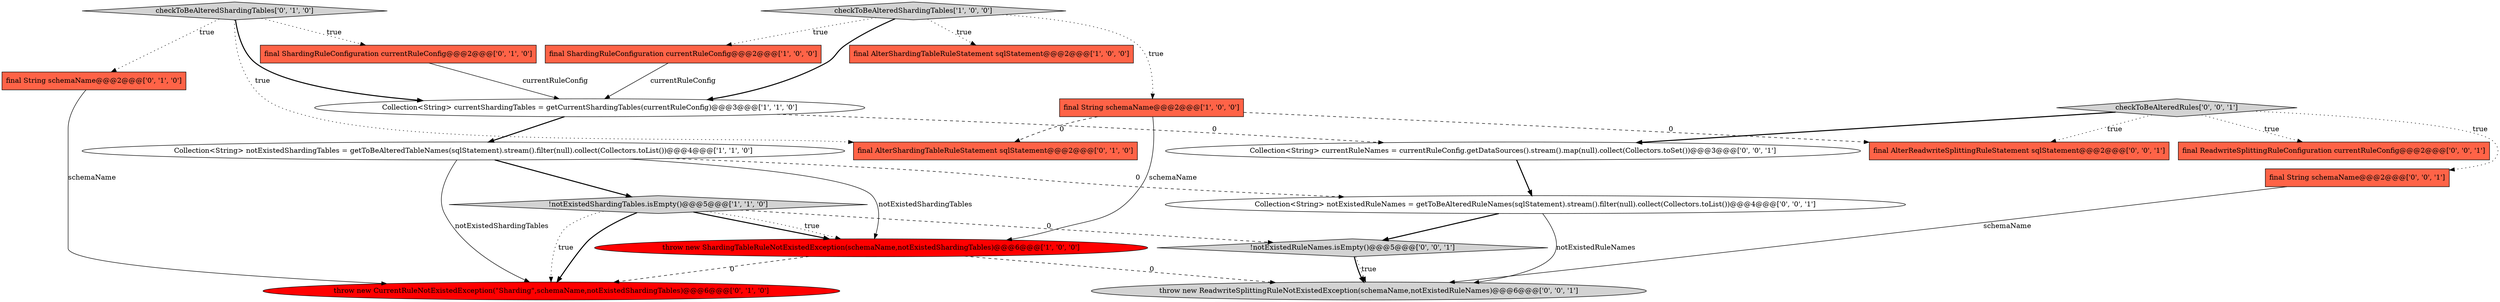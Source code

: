 digraph {
7 [style = filled, label = "final String schemaName@@@2@@@['1', '0', '0']", fillcolor = tomato, shape = box image = "AAA1AAABBB1BBB"];
14 [style = filled, label = "final String schemaName@@@2@@@['0', '0', '1']", fillcolor = tomato, shape = box image = "AAA0AAABBB3BBB"];
1 [style = filled, label = "final AlterShardingTableRuleStatement sqlStatement@@@2@@@['1', '0', '0']", fillcolor = tomato, shape = box image = "AAA0AAABBB1BBB"];
9 [style = filled, label = "final ShardingRuleConfiguration currentRuleConfig@@@2@@@['0', '1', '0']", fillcolor = tomato, shape = box image = "AAA0AAABBB2BBB"];
15 [style = filled, label = "checkToBeAlteredRules['0', '0', '1']", fillcolor = lightgray, shape = diamond image = "AAA0AAABBB3BBB"];
8 [style = filled, label = "throw new CurrentRuleNotExistedException(\"Sharding\",schemaName,notExistedShardingTables)@@@6@@@['0', '1', '0']", fillcolor = red, shape = ellipse image = "AAA1AAABBB2BBB"];
16 [style = filled, label = "final ReadwriteSplittingRuleConfiguration currentRuleConfig@@@2@@@['0', '0', '1']", fillcolor = tomato, shape = box image = "AAA0AAABBB3BBB"];
6 [style = filled, label = "throw new ShardingTableRuleNotExistedException(schemaName,notExistedShardingTables)@@@6@@@['1', '0', '0']", fillcolor = red, shape = ellipse image = "AAA1AAABBB1BBB"];
4 [style = filled, label = "Collection<String> notExistedShardingTables = getToBeAlteredTableNames(sqlStatement).stream().filter(null).collect(Collectors.toList())@@@4@@@['1', '1', '0']", fillcolor = white, shape = ellipse image = "AAA0AAABBB1BBB"];
2 [style = filled, label = "final ShardingRuleConfiguration currentRuleConfig@@@2@@@['1', '0', '0']", fillcolor = tomato, shape = box image = "AAA0AAABBB1BBB"];
18 [style = filled, label = "Collection<String> notExistedRuleNames = getToBeAlteredRuleNames(sqlStatement).stream().filter(null).collect(Collectors.toList())@@@4@@@['0', '0', '1']", fillcolor = white, shape = ellipse image = "AAA0AAABBB3BBB"];
13 [style = filled, label = "Collection<String> currentRuleNames = currentRuleConfig.getDataSources().stream().map(null).collect(Collectors.toSet())@@@3@@@['0', '0', '1']", fillcolor = white, shape = ellipse image = "AAA0AAABBB3BBB"];
11 [style = filled, label = "checkToBeAlteredShardingTables['0', '1', '0']", fillcolor = lightgray, shape = diamond image = "AAA0AAABBB2BBB"];
19 [style = filled, label = "!notExistedRuleNames.isEmpty()@@@5@@@['0', '0', '1']", fillcolor = lightgray, shape = diamond image = "AAA0AAABBB3BBB"];
17 [style = filled, label = "throw new ReadwriteSplittingRuleNotExistedException(schemaName,notExistedRuleNames)@@@6@@@['0', '0', '1']", fillcolor = lightgray, shape = ellipse image = "AAA0AAABBB3BBB"];
0 [style = filled, label = "!notExistedShardingTables.isEmpty()@@@5@@@['1', '1', '0']", fillcolor = lightgray, shape = diamond image = "AAA0AAABBB1BBB"];
3 [style = filled, label = "checkToBeAlteredShardingTables['1', '0', '0']", fillcolor = lightgray, shape = diamond image = "AAA0AAABBB1BBB"];
20 [style = filled, label = "final AlterReadwriteSplittingRuleStatement sqlStatement@@@2@@@['0', '0', '1']", fillcolor = tomato, shape = box image = "AAA0AAABBB3BBB"];
10 [style = filled, label = "final String schemaName@@@2@@@['0', '1', '0']", fillcolor = tomato, shape = box image = "AAA0AAABBB2BBB"];
5 [style = filled, label = "Collection<String> currentShardingTables = getCurrentShardingTables(currentRuleConfig)@@@3@@@['1', '1', '0']", fillcolor = white, shape = ellipse image = "AAA0AAABBB1BBB"];
12 [style = filled, label = "final AlterShardingTableRuleStatement sqlStatement@@@2@@@['0', '1', '0']", fillcolor = tomato, shape = box image = "AAA1AAABBB2BBB"];
5->13 [style = dashed, label="0"];
4->18 [style = dashed, label="0"];
3->7 [style = dotted, label="true"];
15->13 [style = bold, label=""];
6->8 [style = dashed, label="0"];
4->8 [style = solid, label="notExistedShardingTables"];
0->6 [style = bold, label=""];
19->17 [style = dotted, label="true"];
11->10 [style = dotted, label="true"];
0->19 [style = dashed, label="0"];
11->12 [style = dotted, label="true"];
18->19 [style = bold, label=""];
18->17 [style = solid, label="notExistedRuleNames"];
7->20 [style = dashed, label="0"];
15->20 [style = dotted, label="true"];
11->9 [style = dotted, label="true"];
6->17 [style = dashed, label="0"];
19->17 [style = bold, label=""];
4->6 [style = solid, label="notExistedShardingTables"];
2->5 [style = solid, label="currentRuleConfig"];
15->14 [style = dotted, label="true"];
0->6 [style = dotted, label="true"];
15->16 [style = dotted, label="true"];
10->8 [style = solid, label="schemaName"];
4->0 [style = bold, label=""];
0->8 [style = dotted, label="true"];
11->5 [style = bold, label=""];
3->5 [style = bold, label=""];
7->6 [style = solid, label="schemaName"];
9->5 [style = solid, label="currentRuleConfig"];
5->4 [style = bold, label=""];
0->8 [style = bold, label=""];
7->12 [style = dashed, label="0"];
14->17 [style = solid, label="schemaName"];
3->1 [style = dotted, label="true"];
13->18 [style = bold, label=""];
3->2 [style = dotted, label="true"];
}
